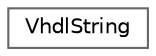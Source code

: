 digraph "Graphical Class Hierarchy"
{
 // INTERACTIVE_SVG=YES
 // LATEX_PDF_SIZE
  bgcolor="transparent";
  edge [fontname=Helvetica,fontsize=10,labelfontname=Helvetica,labelfontsize=10];
  node [fontname=Helvetica,fontsize=10,shape=box,height=0.2,width=0.4];
  rankdir="LR";
  Node0 [id="Node000000",label="VhdlString",height=0.2,width=0.4,color="grey40", fillcolor="white", style="filled",URL="$d3/d6c/class_vhdl_string.html",tooltip="Minimal string class with std::string like behaviour that fulfills the JavaCC string requirements."];
}
